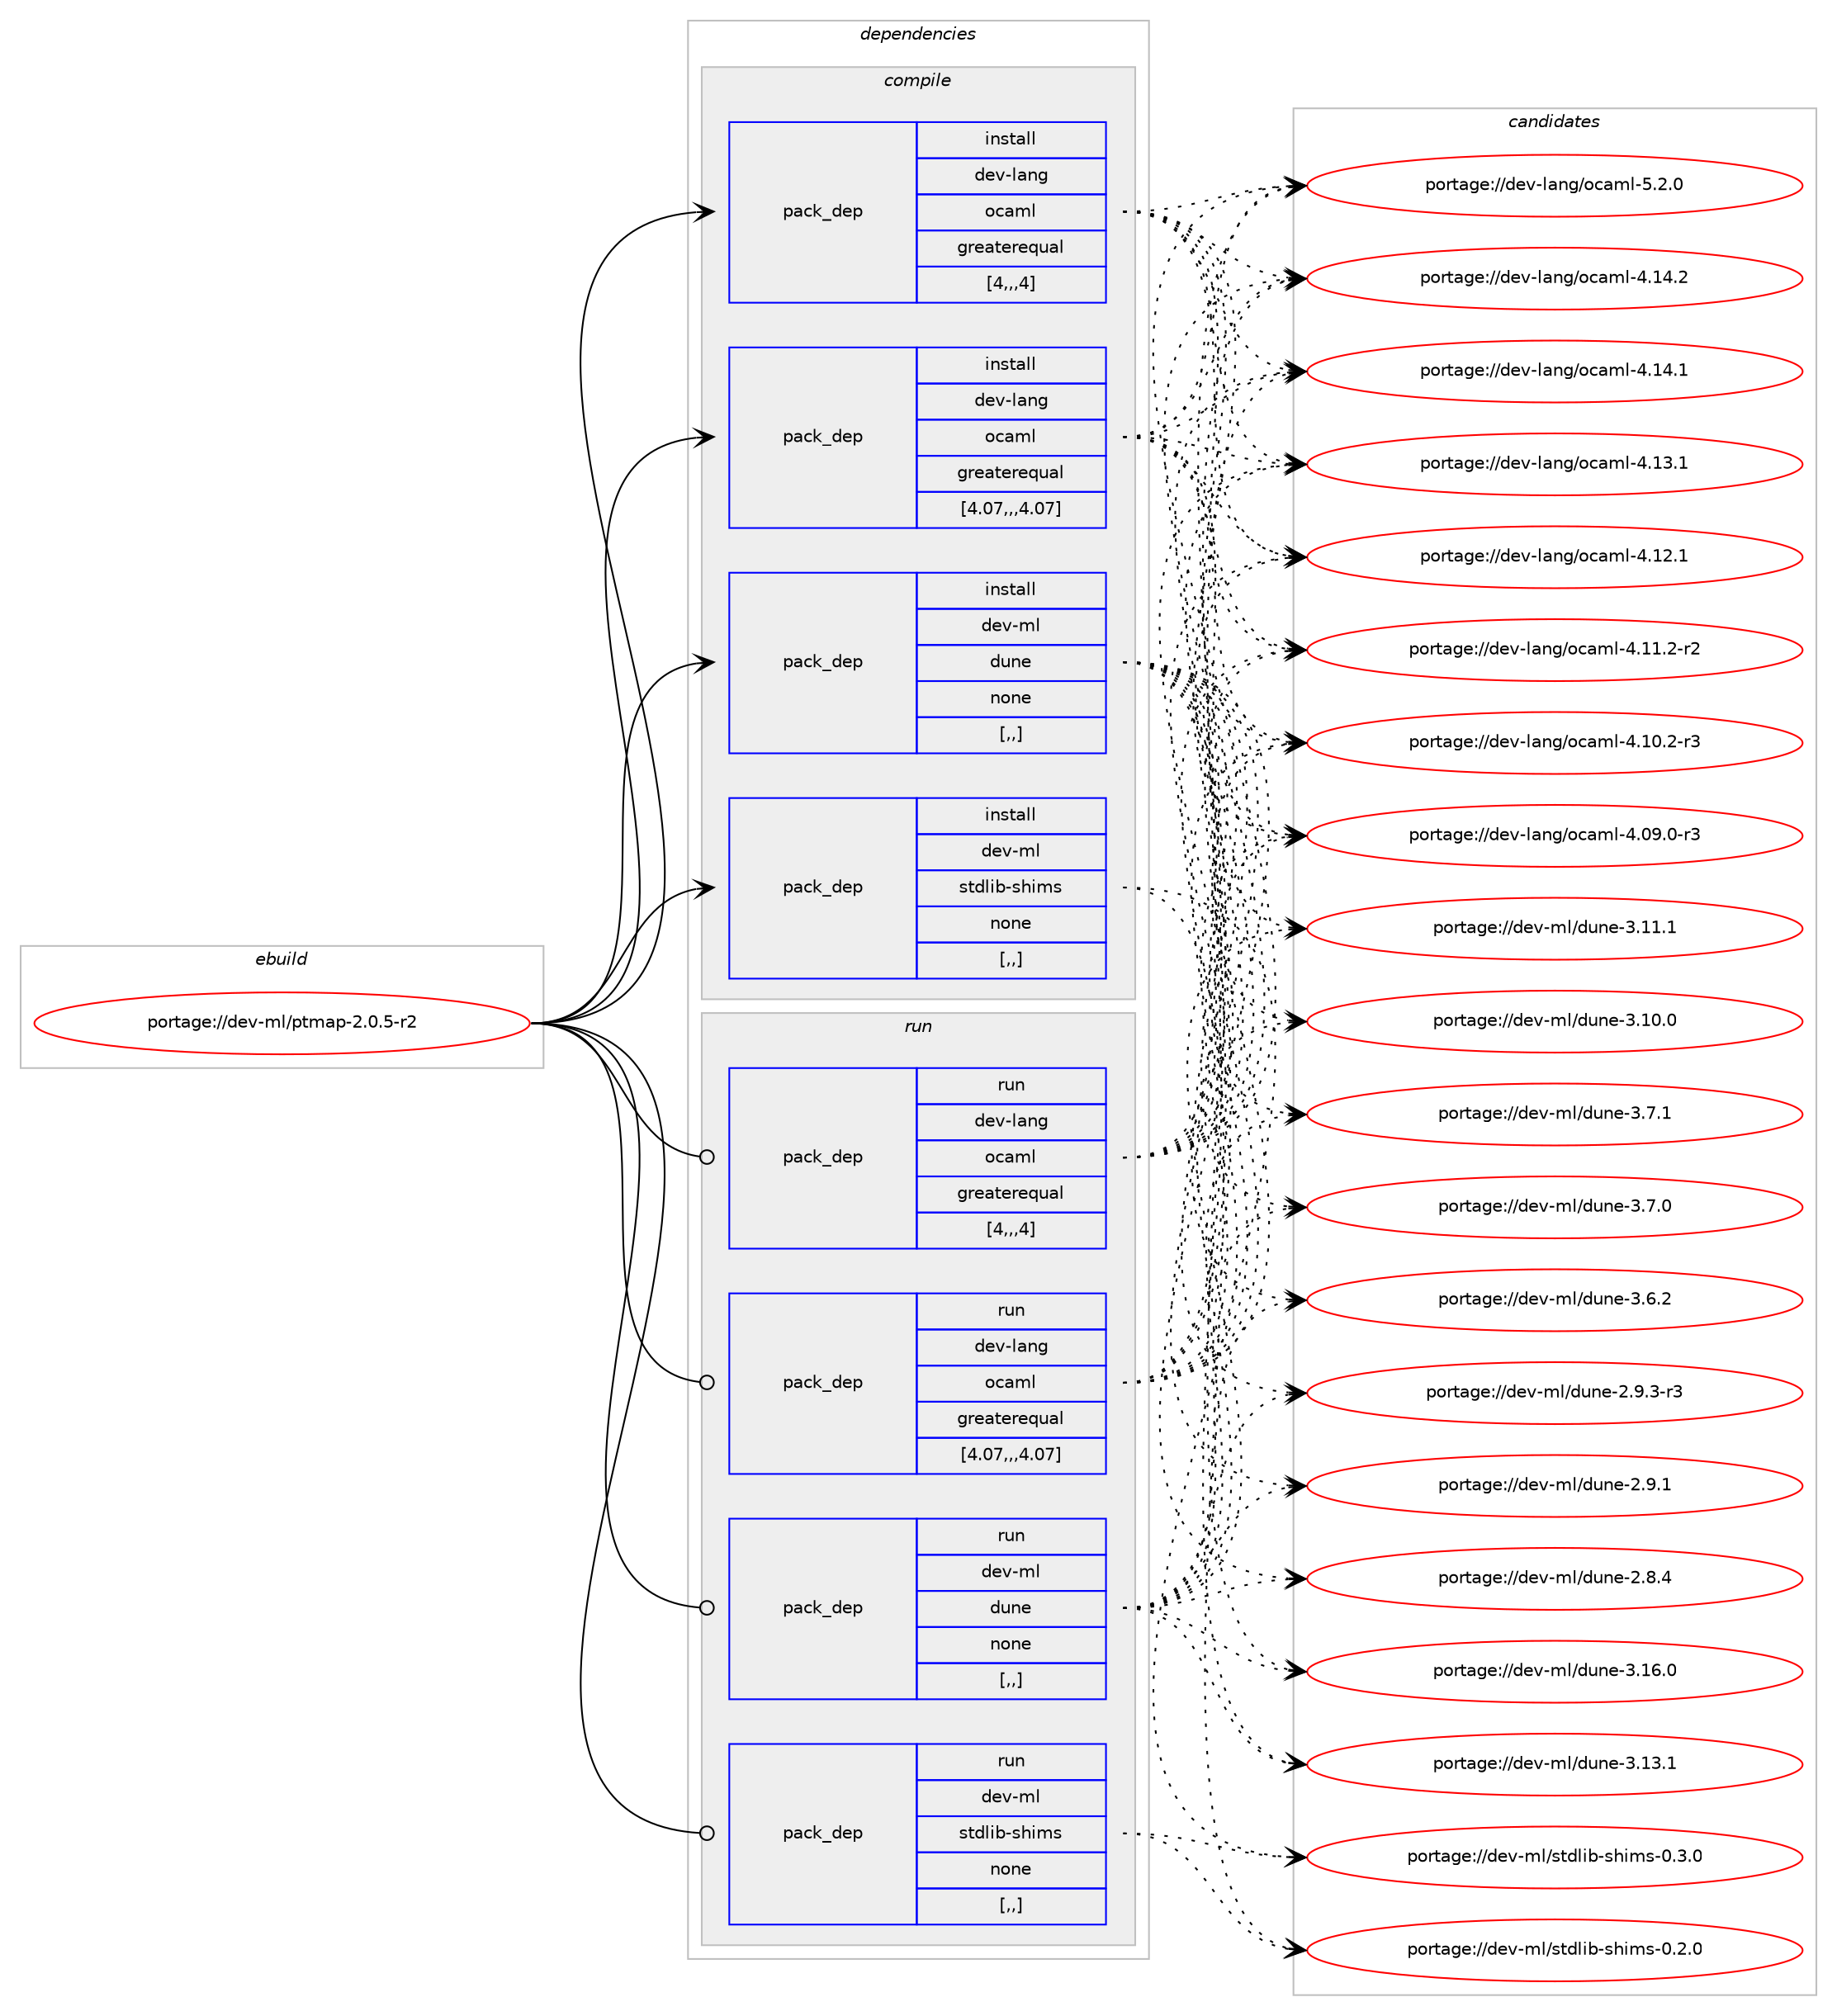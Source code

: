 digraph prolog {

# *************
# Graph options
# *************

newrank=true;
concentrate=true;
compound=true;
graph [rankdir=LR,fontname=Helvetica,fontsize=10,ranksep=1.5];#, ranksep=2.5, nodesep=0.2];
edge  [arrowhead=vee];
node  [fontname=Helvetica,fontsize=10];

# **********
# The ebuild
# **********

subgraph cluster_leftcol {
color=gray;
label=<<i>ebuild</i>>;
id [label="portage://dev-ml/ptmap-2.0.5-r2", color=red, width=4, href="../dev-ml/ptmap-2.0.5-r2.svg"];
}

# ****************
# The dependencies
# ****************

subgraph cluster_midcol {
color=gray;
label=<<i>dependencies</i>>;
subgraph cluster_compile {
fillcolor="#eeeeee";
style=filled;
label=<<i>compile</i>>;
subgraph pack93673 {
dependency124762 [label=<<TABLE BORDER="0" CELLBORDER="1" CELLSPACING="0" CELLPADDING="4" WIDTH="220"><TR><TD ROWSPAN="6" CELLPADDING="30">pack_dep</TD></TR><TR><TD WIDTH="110">install</TD></TR><TR><TD>dev-lang</TD></TR><TR><TD>ocaml</TD></TR><TR><TD>greaterequal</TD></TR><TR><TD>[4,,,4]</TD></TR></TABLE>>, shape=none, color=blue];
}
id:e -> dependency124762:w [weight=20,style="solid",arrowhead="vee"];
subgraph pack93674 {
dependency124763 [label=<<TABLE BORDER="0" CELLBORDER="1" CELLSPACING="0" CELLPADDING="4" WIDTH="220"><TR><TD ROWSPAN="6" CELLPADDING="30">pack_dep</TD></TR><TR><TD WIDTH="110">install</TD></TR><TR><TD>dev-lang</TD></TR><TR><TD>ocaml</TD></TR><TR><TD>greaterequal</TD></TR><TR><TD>[4.07,,,4.07]</TD></TR></TABLE>>, shape=none, color=blue];
}
id:e -> dependency124763:w [weight=20,style="solid",arrowhead="vee"];
subgraph pack93675 {
dependency124764 [label=<<TABLE BORDER="0" CELLBORDER="1" CELLSPACING="0" CELLPADDING="4" WIDTH="220"><TR><TD ROWSPAN="6" CELLPADDING="30">pack_dep</TD></TR><TR><TD WIDTH="110">install</TD></TR><TR><TD>dev-ml</TD></TR><TR><TD>dune</TD></TR><TR><TD>none</TD></TR><TR><TD>[,,]</TD></TR></TABLE>>, shape=none, color=blue];
}
id:e -> dependency124764:w [weight=20,style="solid",arrowhead="vee"];
subgraph pack93676 {
dependency124765 [label=<<TABLE BORDER="0" CELLBORDER="1" CELLSPACING="0" CELLPADDING="4" WIDTH="220"><TR><TD ROWSPAN="6" CELLPADDING="30">pack_dep</TD></TR><TR><TD WIDTH="110">install</TD></TR><TR><TD>dev-ml</TD></TR><TR><TD>stdlib-shims</TD></TR><TR><TD>none</TD></TR><TR><TD>[,,]</TD></TR></TABLE>>, shape=none, color=blue];
}
id:e -> dependency124765:w [weight=20,style="solid",arrowhead="vee"];
}
subgraph cluster_compileandrun {
fillcolor="#eeeeee";
style=filled;
label=<<i>compile and run</i>>;
}
subgraph cluster_run {
fillcolor="#eeeeee";
style=filled;
label=<<i>run</i>>;
subgraph pack93677 {
dependency124766 [label=<<TABLE BORDER="0" CELLBORDER="1" CELLSPACING="0" CELLPADDING="4" WIDTH="220"><TR><TD ROWSPAN="6" CELLPADDING="30">pack_dep</TD></TR><TR><TD WIDTH="110">run</TD></TR><TR><TD>dev-lang</TD></TR><TR><TD>ocaml</TD></TR><TR><TD>greaterequal</TD></TR><TR><TD>[4,,,4]</TD></TR></TABLE>>, shape=none, color=blue];
}
id:e -> dependency124766:w [weight=20,style="solid",arrowhead="odot"];
subgraph pack93678 {
dependency124767 [label=<<TABLE BORDER="0" CELLBORDER="1" CELLSPACING="0" CELLPADDING="4" WIDTH="220"><TR><TD ROWSPAN="6" CELLPADDING="30">pack_dep</TD></TR><TR><TD WIDTH="110">run</TD></TR><TR><TD>dev-lang</TD></TR><TR><TD>ocaml</TD></TR><TR><TD>greaterequal</TD></TR><TR><TD>[4.07,,,4.07]</TD></TR></TABLE>>, shape=none, color=blue];
}
id:e -> dependency124767:w [weight=20,style="solid",arrowhead="odot"];
subgraph pack93679 {
dependency124768 [label=<<TABLE BORDER="0" CELLBORDER="1" CELLSPACING="0" CELLPADDING="4" WIDTH="220"><TR><TD ROWSPAN="6" CELLPADDING="30">pack_dep</TD></TR><TR><TD WIDTH="110">run</TD></TR><TR><TD>dev-ml</TD></TR><TR><TD>dune</TD></TR><TR><TD>none</TD></TR><TR><TD>[,,]</TD></TR></TABLE>>, shape=none, color=blue];
}
id:e -> dependency124768:w [weight=20,style="solid",arrowhead="odot"];
subgraph pack93680 {
dependency124769 [label=<<TABLE BORDER="0" CELLBORDER="1" CELLSPACING="0" CELLPADDING="4" WIDTH="220"><TR><TD ROWSPAN="6" CELLPADDING="30">pack_dep</TD></TR><TR><TD WIDTH="110">run</TD></TR><TR><TD>dev-ml</TD></TR><TR><TD>stdlib-shims</TD></TR><TR><TD>none</TD></TR><TR><TD>[,,]</TD></TR></TABLE>>, shape=none, color=blue];
}
id:e -> dependency124769:w [weight=20,style="solid",arrowhead="odot"];
}
}

# **************
# The candidates
# **************

subgraph cluster_choices {
rank=same;
color=gray;
label=<<i>candidates</i>>;

subgraph choice93673 {
color=black;
nodesep=1;
choice1001011184510897110103471119997109108455346504648 [label="portage://dev-lang/ocaml-5.2.0", color=red, width=4,href="../dev-lang/ocaml-5.2.0.svg"];
choice100101118451089711010347111999710910845524649524650 [label="portage://dev-lang/ocaml-4.14.2", color=red, width=4,href="../dev-lang/ocaml-4.14.2.svg"];
choice100101118451089711010347111999710910845524649524649 [label="portage://dev-lang/ocaml-4.14.1", color=red, width=4,href="../dev-lang/ocaml-4.14.1.svg"];
choice100101118451089711010347111999710910845524649514649 [label="portage://dev-lang/ocaml-4.13.1", color=red, width=4,href="../dev-lang/ocaml-4.13.1.svg"];
choice100101118451089711010347111999710910845524649504649 [label="portage://dev-lang/ocaml-4.12.1", color=red, width=4,href="../dev-lang/ocaml-4.12.1.svg"];
choice1001011184510897110103471119997109108455246494946504511450 [label="portage://dev-lang/ocaml-4.11.2-r2", color=red, width=4,href="../dev-lang/ocaml-4.11.2-r2.svg"];
choice1001011184510897110103471119997109108455246494846504511451 [label="portage://dev-lang/ocaml-4.10.2-r3", color=red, width=4,href="../dev-lang/ocaml-4.10.2-r3.svg"];
choice1001011184510897110103471119997109108455246485746484511451 [label="portage://dev-lang/ocaml-4.09.0-r3", color=red, width=4,href="../dev-lang/ocaml-4.09.0-r3.svg"];
dependency124762:e -> choice1001011184510897110103471119997109108455346504648:w [style=dotted,weight="100"];
dependency124762:e -> choice100101118451089711010347111999710910845524649524650:w [style=dotted,weight="100"];
dependency124762:e -> choice100101118451089711010347111999710910845524649524649:w [style=dotted,weight="100"];
dependency124762:e -> choice100101118451089711010347111999710910845524649514649:w [style=dotted,weight="100"];
dependency124762:e -> choice100101118451089711010347111999710910845524649504649:w [style=dotted,weight="100"];
dependency124762:e -> choice1001011184510897110103471119997109108455246494946504511450:w [style=dotted,weight="100"];
dependency124762:e -> choice1001011184510897110103471119997109108455246494846504511451:w [style=dotted,weight="100"];
dependency124762:e -> choice1001011184510897110103471119997109108455246485746484511451:w [style=dotted,weight="100"];
}
subgraph choice93674 {
color=black;
nodesep=1;
choice1001011184510897110103471119997109108455346504648 [label="portage://dev-lang/ocaml-5.2.0", color=red, width=4,href="../dev-lang/ocaml-5.2.0.svg"];
choice100101118451089711010347111999710910845524649524650 [label="portage://dev-lang/ocaml-4.14.2", color=red, width=4,href="../dev-lang/ocaml-4.14.2.svg"];
choice100101118451089711010347111999710910845524649524649 [label="portage://dev-lang/ocaml-4.14.1", color=red, width=4,href="../dev-lang/ocaml-4.14.1.svg"];
choice100101118451089711010347111999710910845524649514649 [label="portage://dev-lang/ocaml-4.13.1", color=red, width=4,href="../dev-lang/ocaml-4.13.1.svg"];
choice100101118451089711010347111999710910845524649504649 [label="portage://dev-lang/ocaml-4.12.1", color=red, width=4,href="../dev-lang/ocaml-4.12.1.svg"];
choice1001011184510897110103471119997109108455246494946504511450 [label="portage://dev-lang/ocaml-4.11.2-r2", color=red, width=4,href="../dev-lang/ocaml-4.11.2-r2.svg"];
choice1001011184510897110103471119997109108455246494846504511451 [label="portage://dev-lang/ocaml-4.10.2-r3", color=red, width=4,href="../dev-lang/ocaml-4.10.2-r3.svg"];
choice1001011184510897110103471119997109108455246485746484511451 [label="portage://dev-lang/ocaml-4.09.0-r3", color=red, width=4,href="../dev-lang/ocaml-4.09.0-r3.svg"];
dependency124763:e -> choice1001011184510897110103471119997109108455346504648:w [style=dotted,weight="100"];
dependency124763:e -> choice100101118451089711010347111999710910845524649524650:w [style=dotted,weight="100"];
dependency124763:e -> choice100101118451089711010347111999710910845524649524649:w [style=dotted,weight="100"];
dependency124763:e -> choice100101118451089711010347111999710910845524649514649:w [style=dotted,weight="100"];
dependency124763:e -> choice100101118451089711010347111999710910845524649504649:w [style=dotted,weight="100"];
dependency124763:e -> choice1001011184510897110103471119997109108455246494946504511450:w [style=dotted,weight="100"];
dependency124763:e -> choice1001011184510897110103471119997109108455246494846504511451:w [style=dotted,weight="100"];
dependency124763:e -> choice1001011184510897110103471119997109108455246485746484511451:w [style=dotted,weight="100"];
}
subgraph choice93675 {
color=black;
nodesep=1;
choice100101118451091084710011711010145514649544648 [label="portage://dev-ml/dune-3.16.0", color=red, width=4,href="../dev-ml/dune-3.16.0.svg"];
choice100101118451091084710011711010145514649514649 [label="portage://dev-ml/dune-3.13.1", color=red, width=4,href="../dev-ml/dune-3.13.1.svg"];
choice100101118451091084710011711010145514649494649 [label="portage://dev-ml/dune-3.11.1", color=red, width=4,href="../dev-ml/dune-3.11.1.svg"];
choice100101118451091084710011711010145514649484648 [label="portage://dev-ml/dune-3.10.0", color=red, width=4,href="../dev-ml/dune-3.10.0.svg"];
choice1001011184510910847100117110101455146554649 [label="portage://dev-ml/dune-3.7.1", color=red, width=4,href="../dev-ml/dune-3.7.1.svg"];
choice1001011184510910847100117110101455146554648 [label="portage://dev-ml/dune-3.7.0", color=red, width=4,href="../dev-ml/dune-3.7.0.svg"];
choice1001011184510910847100117110101455146544650 [label="portage://dev-ml/dune-3.6.2", color=red, width=4,href="../dev-ml/dune-3.6.2.svg"];
choice10010111845109108471001171101014550465746514511451 [label="portage://dev-ml/dune-2.9.3-r3", color=red, width=4,href="../dev-ml/dune-2.9.3-r3.svg"];
choice1001011184510910847100117110101455046574649 [label="portage://dev-ml/dune-2.9.1", color=red, width=4,href="../dev-ml/dune-2.9.1.svg"];
choice1001011184510910847100117110101455046564652 [label="portage://dev-ml/dune-2.8.4", color=red, width=4,href="../dev-ml/dune-2.8.4.svg"];
dependency124764:e -> choice100101118451091084710011711010145514649544648:w [style=dotted,weight="100"];
dependency124764:e -> choice100101118451091084710011711010145514649514649:w [style=dotted,weight="100"];
dependency124764:e -> choice100101118451091084710011711010145514649494649:w [style=dotted,weight="100"];
dependency124764:e -> choice100101118451091084710011711010145514649484648:w [style=dotted,weight="100"];
dependency124764:e -> choice1001011184510910847100117110101455146554649:w [style=dotted,weight="100"];
dependency124764:e -> choice1001011184510910847100117110101455146554648:w [style=dotted,weight="100"];
dependency124764:e -> choice1001011184510910847100117110101455146544650:w [style=dotted,weight="100"];
dependency124764:e -> choice10010111845109108471001171101014550465746514511451:w [style=dotted,weight="100"];
dependency124764:e -> choice1001011184510910847100117110101455046574649:w [style=dotted,weight="100"];
dependency124764:e -> choice1001011184510910847100117110101455046564652:w [style=dotted,weight="100"];
}
subgraph choice93676 {
color=black;
nodesep=1;
choice10010111845109108471151161001081059845115104105109115454846514648 [label="portage://dev-ml/stdlib-shims-0.3.0", color=red, width=4,href="../dev-ml/stdlib-shims-0.3.0.svg"];
choice10010111845109108471151161001081059845115104105109115454846504648 [label="portage://dev-ml/stdlib-shims-0.2.0", color=red, width=4,href="../dev-ml/stdlib-shims-0.2.0.svg"];
dependency124765:e -> choice10010111845109108471151161001081059845115104105109115454846514648:w [style=dotted,weight="100"];
dependency124765:e -> choice10010111845109108471151161001081059845115104105109115454846504648:w [style=dotted,weight="100"];
}
subgraph choice93677 {
color=black;
nodesep=1;
choice1001011184510897110103471119997109108455346504648 [label="portage://dev-lang/ocaml-5.2.0", color=red, width=4,href="../dev-lang/ocaml-5.2.0.svg"];
choice100101118451089711010347111999710910845524649524650 [label="portage://dev-lang/ocaml-4.14.2", color=red, width=4,href="../dev-lang/ocaml-4.14.2.svg"];
choice100101118451089711010347111999710910845524649524649 [label="portage://dev-lang/ocaml-4.14.1", color=red, width=4,href="../dev-lang/ocaml-4.14.1.svg"];
choice100101118451089711010347111999710910845524649514649 [label="portage://dev-lang/ocaml-4.13.1", color=red, width=4,href="../dev-lang/ocaml-4.13.1.svg"];
choice100101118451089711010347111999710910845524649504649 [label="portage://dev-lang/ocaml-4.12.1", color=red, width=4,href="../dev-lang/ocaml-4.12.1.svg"];
choice1001011184510897110103471119997109108455246494946504511450 [label="portage://dev-lang/ocaml-4.11.2-r2", color=red, width=4,href="../dev-lang/ocaml-4.11.2-r2.svg"];
choice1001011184510897110103471119997109108455246494846504511451 [label="portage://dev-lang/ocaml-4.10.2-r3", color=red, width=4,href="../dev-lang/ocaml-4.10.2-r3.svg"];
choice1001011184510897110103471119997109108455246485746484511451 [label="portage://dev-lang/ocaml-4.09.0-r3", color=red, width=4,href="../dev-lang/ocaml-4.09.0-r3.svg"];
dependency124766:e -> choice1001011184510897110103471119997109108455346504648:w [style=dotted,weight="100"];
dependency124766:e -> choice100101118451089711010347111999710910845524649524650:w [style=dotted,weight="100"];
dependency124766:e -> choice100101118451089711010347111999710910845524649524649:w [style=dotted,weight="100"];
dependency124766:e -> choice100101118451089711010347111999710910845524649514649:w [style=dotted,weight="100"];
dependency124766:e -> choice100101118451089711010347111999710910845524649504649:w [style=dotted,weight="100"];
dependency124766:e -> choice1001011184510897110103471119997109108455246494946504511450:w [style=dotted,weight="100"];
dependency124766:e -> choice1001011184510897110103471119997109108455246494846504511451:w [style=dotted,weight="100"];
dependency124766:e -> choice1001011184510897110103471119997109108455246485746484511451:w [style=dotted,weight="100"];
}
subgraph choice93678 {
color=black;
nodesep=1;
choice1001011184510897110103471119997109108455346504648 [label="portage://dev-lang/ocaml-5.2.0", color=red, width=4,href="../dev-lang/ocaml-5.2.0.svg"];
choice100101118451089711010347111999710910845524649524650 [label="portage://dev-lang/ocaml-4.14.2", color=red, width=4,href="../dev-lang/ocaml-4.14.2.svg"];
choice100101118451089711010347111999710910845524649524649 [label="portage://dev-lang/ocaml-4.14.1", color=red, width=4,href="../dev-lang/ocaml-4.14.1.svg"];
choice100101118451089711010347111999710910845524649514649 [label="portage://dev-lang/ocaml-4.13.1", color=red, width=4,href="../dev-lang/ocaml-4.13.1.svg"];
choice100101118451089711010347111999710910845524649504649 [label="portage://dev-lang/ocaml-4.12.1", color=red, width=4,href="../dev-lang/ocaml-4.12.1.svg"];
choice1001011184510897110103471119997109108455246494946504511450 [label="portage://dev-lang/ocaml-4.11.2-r2", color=red, width=4,href="../dev-lang/ocaml-4.11.2-r2.svg"];
choice1001011184510897110103471119997109108455246494846504511451 [label="portage://dev-lang/ocaml-4.10.2-r3", color=red, width=4,href="../dev-lang/ocaml-4.10.2-r3.svg"];
choice1001011184510897110103471119997109108455246485746484511451 [label="portage://dev-lang/ocaml-4.09.0-r3", color=red, width=4,href="../dev-lang/ocaml-4.09.0-r3.svg"];
dependency124767:e -> choice1001011184510897110103471119997109108455346504648:w [style=dotted,weight="100"];
dependency124767:e -> choice100101118451089711010347111999710910845524649524650:w [style=dotted,weight="100"];
dependency124767:e -> choice100101118451089711010347111999710910845524649524649:w [style=dotted,weight="100"];
dependency124767:e -> choice100101118451089711010347111999710910845524649514649:w [style=dotted,weight="100"];
dependency124767:e -> choice100101118451089711010347111999710910845524649504649:w [style=dotted,weight="100"];
dependency124767:e -> choice1001011184510897110103471119997109108455246494946504511450:w [style=dotted,weight="100"];
dependency124767:e -> choice1001011184510897110103471119997109108455246494846504511451:w [style=dotted,weight="100"];
dependency124767:e -> choice1001011184510897110103471119997109108455246485746484511451:w [style=dotted,weight="100"];
}
subgraph choice93679 {
color=black;
nodesep=1;
choice100101118451091084710011711010145514649544648 [label="portage://dev-ml/dune-3.16.0", color=red, width=4,href="../dev-ml/dune-3.16.0.svg"];
choice100101118451091084710011711010145514649514649 [label="portage://dev-ml/dune-3.13.1", color=red, width=4,href="../dev-ml/dune-3.13.1.svg"];
choice100101118451091084710011711010145514649494649 [label="portage://dev-ml/dune-3.11.1", color=red, width=4,href="../dev-ml/dune-3.11.1.svg"];
choice100101118451091084710011711010145514649484648 [label="portage://dev-ml/dune-3.10.0", color=red, width=4,href="../dev-ml/dune-3.10.0.svg"];
choice1001011184510910847100117110101455146554649 [label="portage://dev-ml/dune-3.7.1", color=red, width=4,href="../dev-ml/dune-3.7.1.svg"];
choice1001011184510910847100117110101455146554648 [label="portage://dev-ml/dune-3.7.0", color=red, width=4,href="../dev-ml/dune-3.7.0.svg"];
choice1001011184510910847100117110101455146544650 [label="portage://dev-ml/dune-3.6.2", color=red, width=4,href="../dev-ml/dune-3.6.2.svg"];
choice10010111845109108471001171101014550465746514511451 [label="portage://dev-ml/dune-2.9.3-r3", color=red, width=4,href="../dev-ml/dune-2.9.3-r3.svg"];
choice1001011184510910847100117110101455046574649 [label="portage://dev-ml/dune-2.9.1", color=red, width=4,href="../dev-ml/dune-2.9.1.svg"];
choice1001011184510910847100117110101455046564652 [label="portage://dev-ml/dune-2.8.4", color=red, width=4,href="../dev-ml/dune-2.8.4.svg"];
dependency124768:e -> choice100101118451091084710011711010145514649544648:w [style=dotted,weight="100"];
dependency124768:e -> choice100101118451091084710011711010145514649514649:w [style=dotted,weight="100"];
dependency124768:e -> choice100101118451091084710011711010145514649494649:w [style=dotted,weight="100"];
dependency124768:e -> choice100101118451091084710011711010145514649484648:w [style=dotted,weight="100"];
dependency124768:e -> choice1001011184510910847100117110101455146554649:w [style=dotted,weight="100"];
dependency124768:e -> choice1001011184510910847100117110101455146554648:w [style=dotted,weight="100"];
dependency124768:e -> choice1001011184510910847100117110101455146544650:w [style=dotted,weight="100"];
dependency124768:e -> choice10010111845109108471001171101014550465746514511451:w [style=dotted,weight="100"];
dependency124768:e -> choice1001011184510910847100117110101455046574649:w [style=dotted,weight="100"];
dependency124768:e -> choice1001011184510910847100117110101455046564652:w [style=dotted,weight="100"];
}
subgraph choice93680 {
color=black;
nodesep=1;
choice10010111845109108471151161001081059845115104105109115454846514648 [label="portage://dev-ml/stdlib-shims-0.3.0", color=red, width=4,href="../dev-ml/stdlib-shims-0.3.0.svg"];
choice10010111845109108471151161001081059845115104105109115454846504648 [label="portage://dev-ml/stdlib-shims-0.2.0", color=red, width=4,href="../dev-ml/stdlib-shims-0.2.0.svg"];
dependency124769:e -> choice10010111845109108471151161001081059845115104105109115454846514648:w [style=dotted,weight="100"];
dependency124769:e -> choice10010111845109108471151161001081059845115104105109115454846504648:w [style=dotted,weight="100"];
}
}

}
